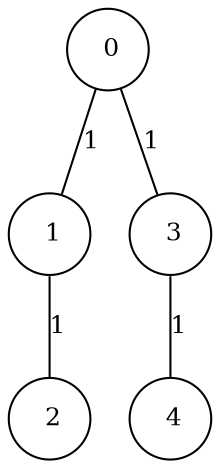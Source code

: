 graph G {
size="8.5,11;"
ratio = "expand;"
fixedsize="true;"
overlap="scale;"
node[shape=circle,width=.12,hight=.12,fontsize=12]
edge[fontsize=12]

0[label=" 0" color=black, pos="0.069755276,1.5259954!"];
1[label=" 1" color=black, pos="2.1922138,0.8902326!"];
2[label=" 2" color=black, pos="2.0641713,1.4577017!"];
3[label=" 3" color=black, pos="0.23827995,0.90220807!"];
4[label=" 4" color=black, pos="2.2666657,0.37520698!"];
0--1[label="1"]
0--3[label="1"]
1--2[label="1"]
3--4[label="1"]

}
